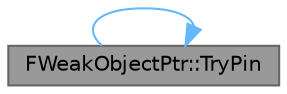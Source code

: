 digraph "FWeakObjectPtr::TryPin"
{
 // INTERACTIVE_SVG=YES
 // LATEX_PDF_SIZE
  bgcolor="transparent";
  edge [fontname=Helvetica,fontsize=10,labelfontname=Helvetica,labelfontsize=10];
  node [fontname=Helvetica,fontsize=10,shape=box,height=0.2,width=0.4];
  rankdir="LR";
  Node1 [id="Node000001",label="FWeakObjectPtr::TryPin",height=0.2,width=0.4,color="gray40", fillcolor="grey60", style="filled", fontcolor="black",tooltip="Attempt to get a strong object ptr to the weak pointer, but only if garbage collection is not in prog..."];
  Node1 -> Node1 [id="edge1_Node000001_Node000001",color="steelblue1",style="solid",tooltip=" "];
}
